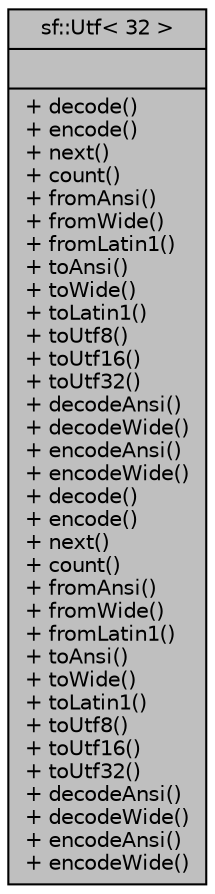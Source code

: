 digraph "sf::Utf&lt; 32 &gt;"
{
 // LATEX_PDF_SIZE
  edge [fontname="Helvetica",fontsize="10",labelfontname="Helvetica",labelfontsize="10"];
  node [fontname="Helvetica",fontsize="10",shape=record];
  Node1 [label="{sf::Utf\< 32 \>\n||+ decode()\l+ encode()\l+ next()\l+ count()\l+ fromAnsi()\l+ fromWide()\l+ fromLatin1()\l+ toAnsi()\l+ toWide()\l+ toLatin1()\l+ toUtf8()\l+ toUtf16()\l+ toUtf32()\l+ decodeAnsi()\l+ decodeWide()\l+ encodeAnsi()\l+ encodeWide()\l+ decode()\l+ encode()\l+ next()\l+ count()\l+ fromAnsi()\l+ fromWide()\l+ fromLatin1()\l+ toAnsi()\l+ toWide()\l+ toLatin1()\l+ toUtf8()\l+ toUtf16()\l+ toUtf32()\l+ decodeAnsi()\l+ decodeWide()\l+ encodeAnsi()\l+ encodeWide()\l}",height=0.2,width=0.4,color="black", fillcolor="grey75", style="filled", fontcolor="black",tooltip="Specialization of the Utf template for UTF-32."];
}
